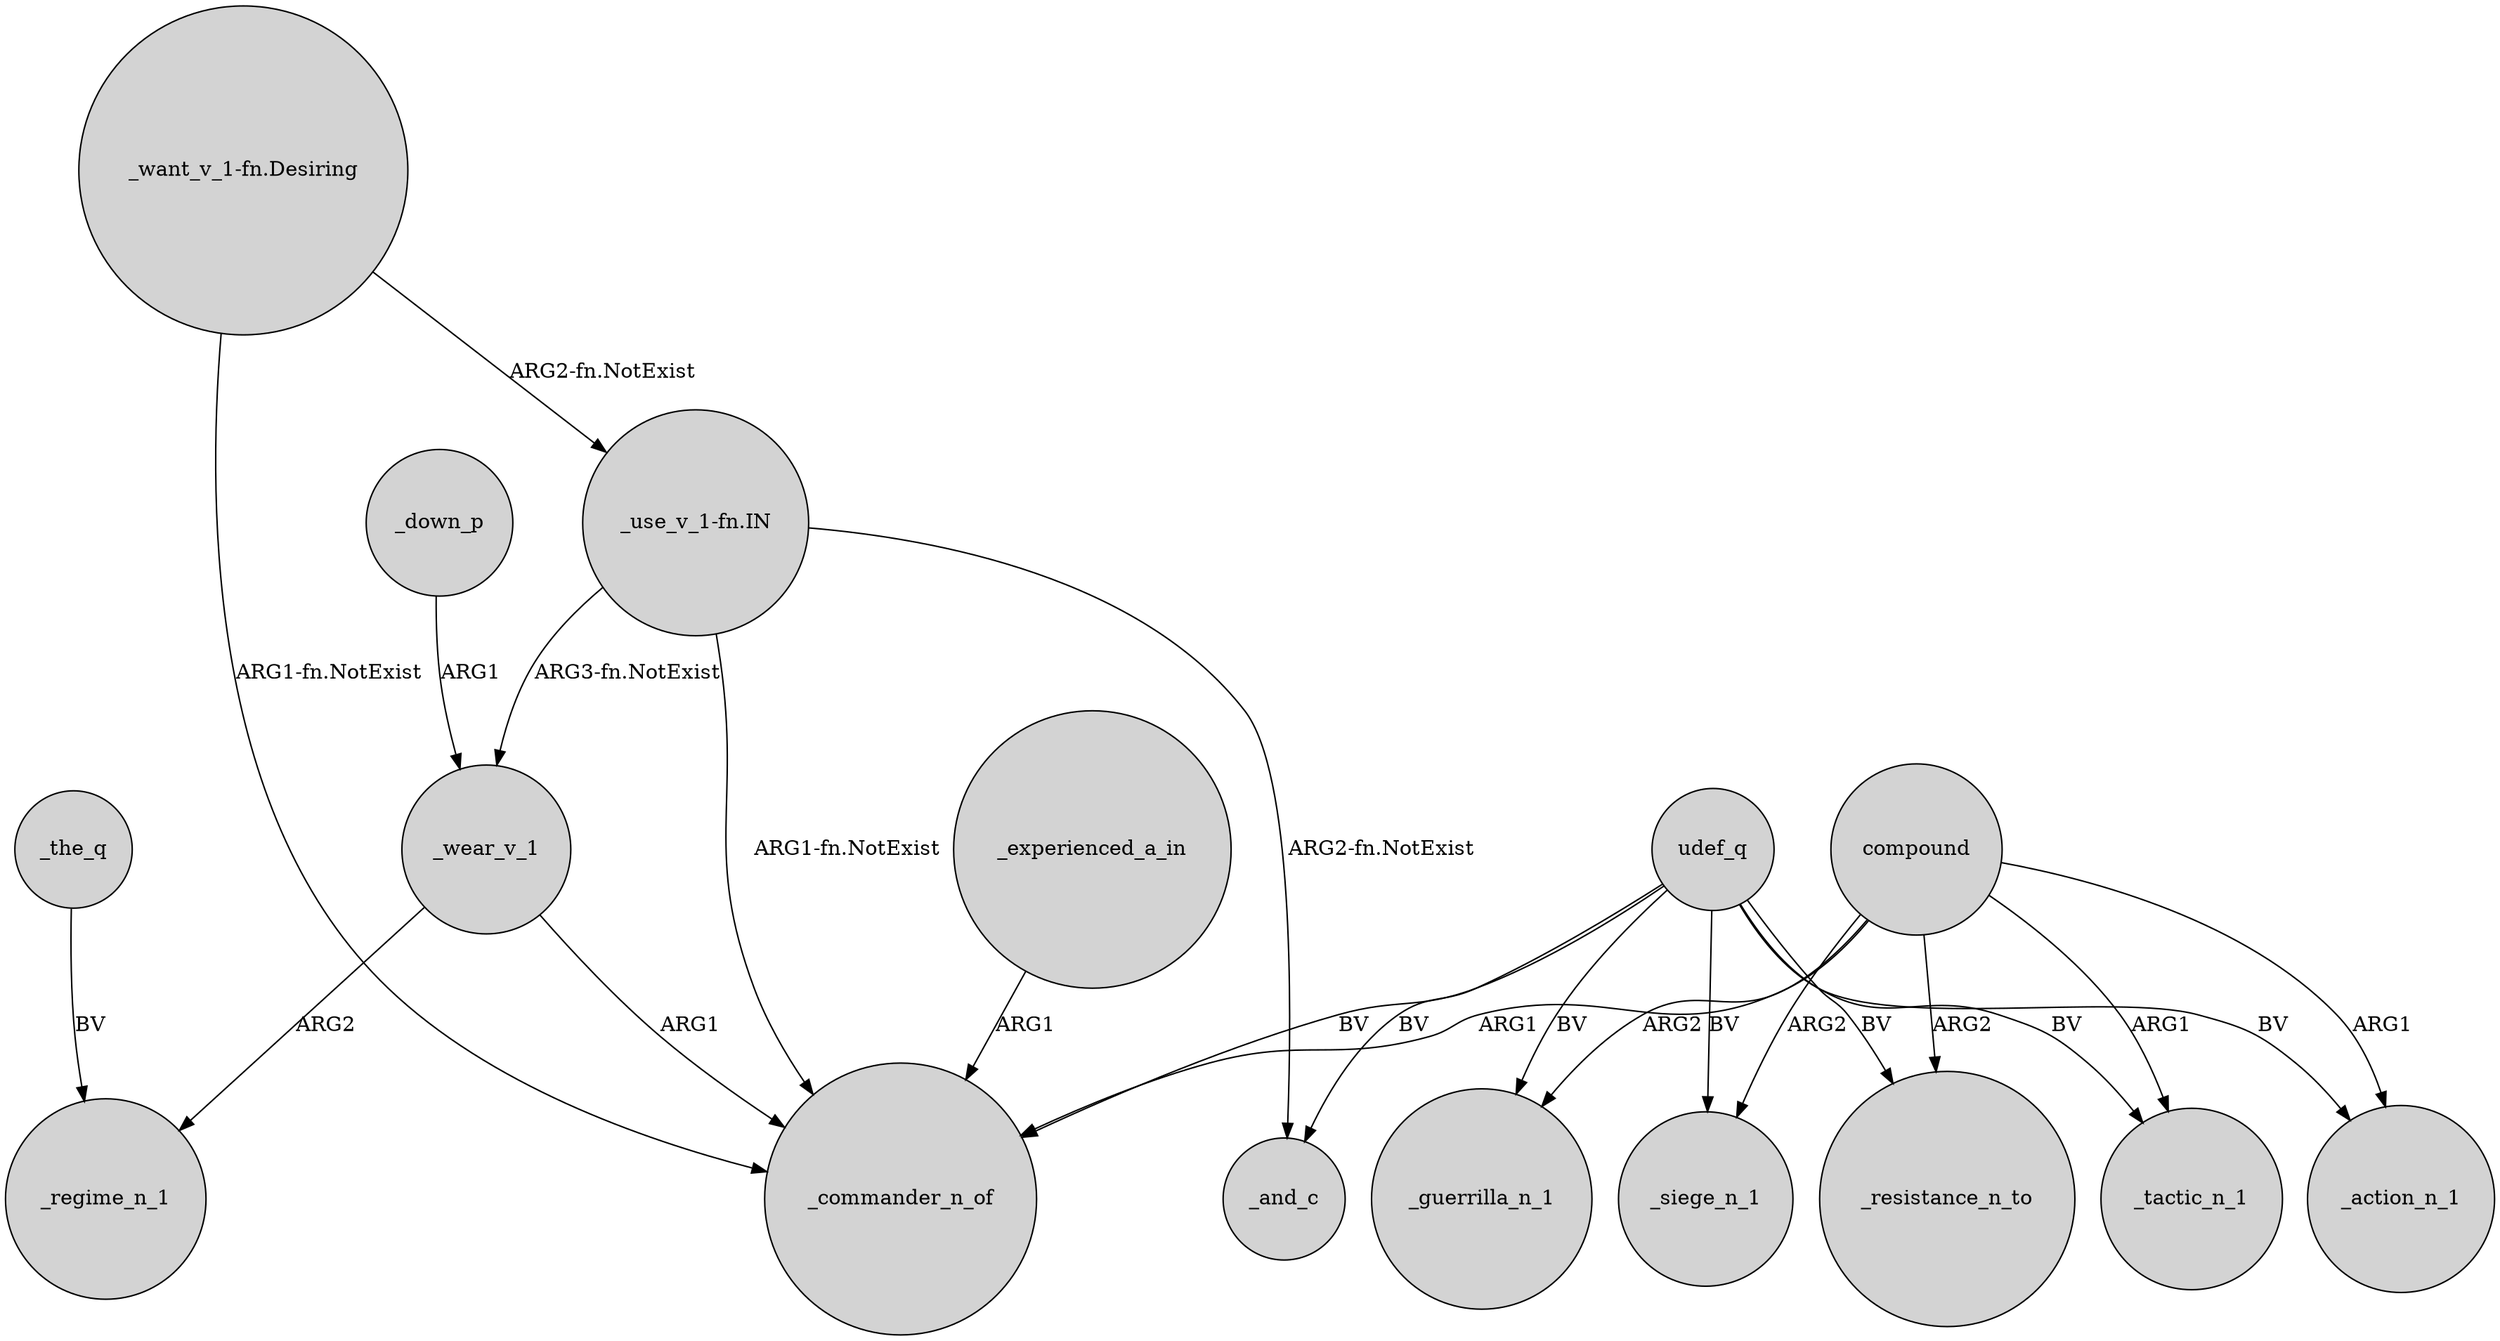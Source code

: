 digraph {
	node [shape=circle style=filled]
	_wear_v_1 -> _regime_n_1 [label=ARG2]
	_wear_v_1 -> _commander_n_of [label=ARG1]
	"_want_v_1-fn.Desiring" -> _commander_n_of [label="ARG1-fn.NotExist"]
	_the_q -> _regime_n_1 [label=BV]
	"_use_v_1-fn.IN" -> _wear_v_1 [label="ARG3-fn.NotExist"]
	"_use_v_1-fn.IN" -> _and_c [label="ARG2-fn.NotExist"]
	compound -> _siege_n_1 [label=ARG2]
	udef_q -> _resistance_n_to [label=BV]
	"_use_v_1-fn.IN" -> _commander_n_of [label="ARG1-fn.NotExist"]
	_experienced_a_in -> _commander_n_of [label=ARG1]
	compound -> _commander_n_of [label=ARG1]
	"_want_v_1-fn.Desiring" -> "_use_v_1-fn.IN" [label="ARG2-fn.NotExist"]
	udef_q -> _siege_n_1 [label=BV]
	compound -> _resistance_n_to [label=ARG2]
	udef_q -> _commander_n_of [label=BV]
	compound -> _action_n_1 [label=ARG1]
	udef_q -> _action_n_1 [label=BV]
	udef_q -> _guerrilla_n_1 [label=BV]
	_down_p -> _wear_v_1 [label=ARG1]
	udef_q -> _and_c [label=BV]
	compound -> _tactic_n_1 [label=ARG1]
	compound -> _guerrilla_n_1 [label=ARG2]
	udef_q -> _tactic_n_1 [label=BV]
}
